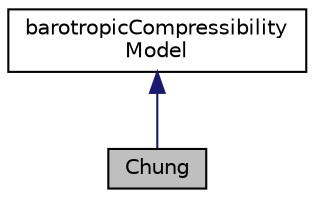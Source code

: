 digraph "Chung"
{
  bgcolor="transparent";
  edge [fontname="Helvetica",fontsize="10",labelfontname="Helvetica",labelfontsize="10"];
  node [fontname="Helvetica",fontsize="10",shape=record];
  Node1 [label="Chung",height=0.2,width=0.4,color="black", fillcolor="grey75", style="filled" fontcolor="black"];
  Node2 -> Node1 [dir="back",color="midnightblue",fontsize="10",style="solid",fontname="Helvetica"];
  Node2 [label="barotropicCompressibility\lModel",height=0.2,width=0.4,color="black",URL="$classFoam_1_1barotropicCompressibilityModel.html",tooltip="Abstract class for barotropic compressibility models. "];
}
